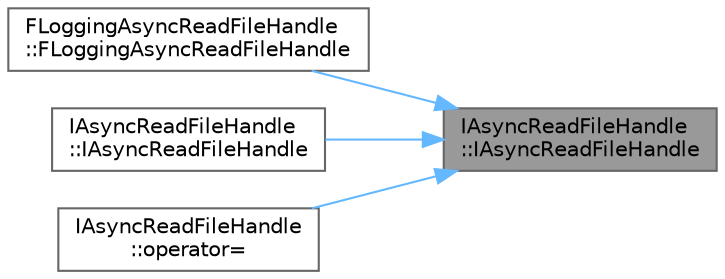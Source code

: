 digraph "IAsyncReadFileHandle::IAsyncReadFileHandle"
{
 // INTERACTIVE_SVG=YES
 // LATEX_PDF_SIZE
  bgcolor="transparent";
  edge [fontname=Helvetica,fontsize=10,labelfontname=Helvetica,labelfontsize=10];
  node [fontname=Helvetica,fontsize=10,shape=box,height=0.2,width=0.4];
  rankdir="RL";
  Node1 [id="Node000001",label="IAsyncReadFileHandle\l::IAsyncReadFileHandle",height=0.2,width=0.4,color="gray40", fillcolor="grey60", style="filled", fontcolor="black",tooltip=" "];
  Node1 -> Node2 [id="edge1_Node000001_Node000002",dir="back",color="steelblue1",style="solid",tooltip=" "];
  Node2 [id="Node000002",label="FLoggingAsyncReadFileHandle\l::FLoggingAsyncReadFileHandle",height=0.2,width=0.4,color="grey40", fillcolor="white", style="filled",URL="$d6/df9/classFLoggingAsyncReadFileHandle.html#af1d18dc127b2ab09f1e4c6d72bb11373",tooltip=" "];
  Node1 -> Node3 [id="edge2_Node000001_Node000003",dir="back",color="steelblue1",style="solid",tooltip=" "];
  Node3 [id="Node000003",label="IAsyncReadFileHandle\l::IAsyncReadFileHandle",height=0.2,width=0.4,color="grey40", fillcolor="white", style="filled",URL="$d4/d6a/classIAsyncReadFileHandle.html#a61ab278044c8a5aa83f786d486cddae9",tooltip=" "];
  Node1 -> Node4 [id="edge3_Node000001_Node000004",dir="back",color="steelblue1",style="solid",tooltip=" "];
  Node4 [id="Node000004",label="IAsyncReadFileHandle\l::operator=",height=0.2,width=0.4,color="grey40", fillcolor="white", style="filled",URL="$d4/d6a/classIAsyncReadFileHandle.html#af545698df64b5087d0fd13b3bad46fe5",tooltip=" "];
}

